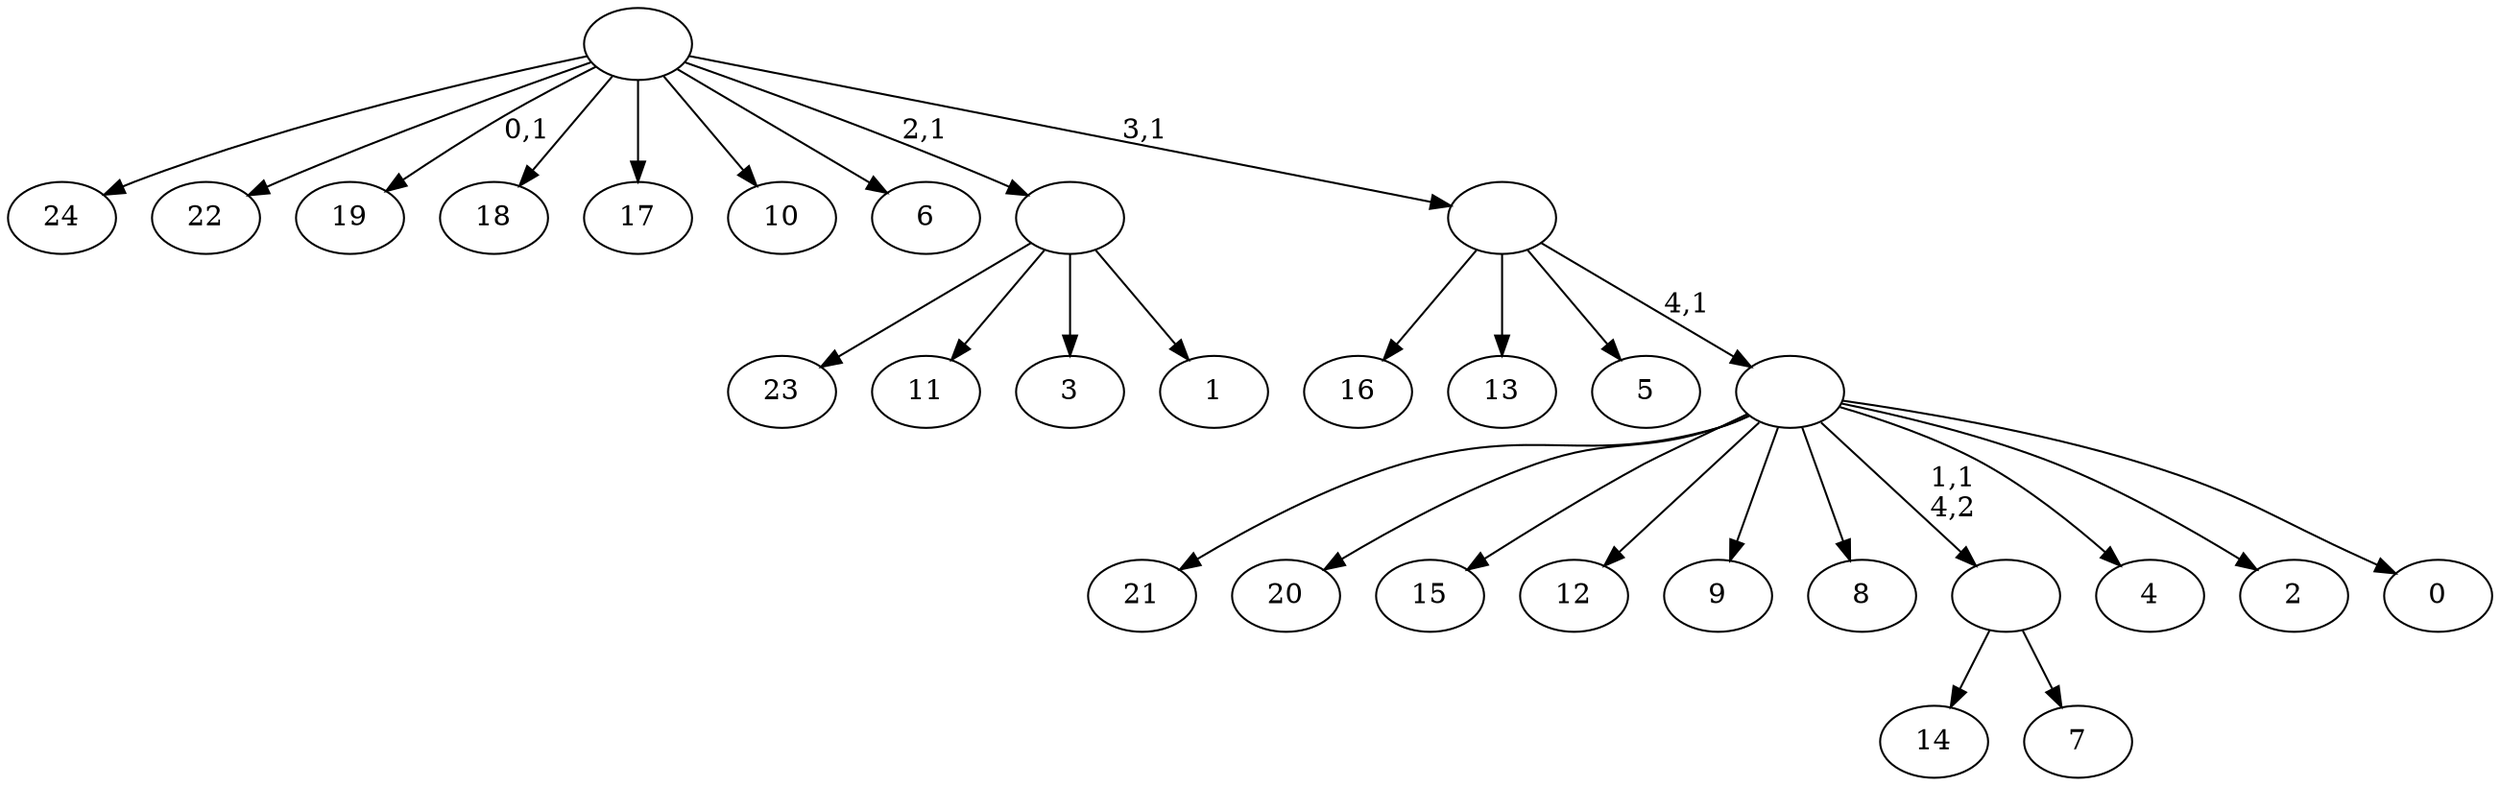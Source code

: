 digraph T {
	30 [label="24"]
	29 [label="23"]
	28 [label="22"]
	27 [label="21"]
	26 [label="20"]
	25 [label="19"]
	23 [label="18"]
	22 [label="17"]
	21 [label="16"]
	20 [label="15"]
	19 [label="14"]
	18 [label="13"]
	17 [label="12"]
	16 [label="11"]
	15 [label="10"]
	14 [label="9"]
	13 [label="8"]
	12 [label="7"]
	11 [label=""]
	10 [label="6"]
	9 [label="5"]
	8 [label="4"]
	7 [label="3"]
	6 [label="2"]
	5 [label="1"]
	4 [label=""]
	3 [label="0"]
	2 [label=""]
	1 [label=""]
	0 [label=""]
	11 -> 19 [label=""]
	11 -> 12 [label=""]
	4 -> 29 [label=""]
	4 -> 16 [label=""]
	4 -> 7 [label=""]
	4 -> 5 [label=""]
	2 -> 27 [label=""]
	2 -> 26 [label=""]
	2 -> 20 [label=""]
	2 -> 17 [label=""]
	2 -> 14 [label=""]
	2 -> 13 [label=""]
	2 -> 11 [label="1,1\n4,2"]
	2 -> 8 [label=""]
	2 -> 6 [label=""]
	2 -> 3 [label=""]
	1 -> 21 [label=""]
	1 -> 18 [label=""]
	1 -> 9 [label=""]
	1 -> 2 [label="4,1"]
	0 -> 25 [label="0,1"]
	0 -> 30 [label=""]
	0 -> 28 [label=""]
	0 -> 23 [label=""]
	0 -> 22 [label=""]
	0 -> 15 [label=""]
	0 -> 10 [label=""]
	0 -> 4 [label="2,1"]
	0 -> 1 [label="3,1"]
}
